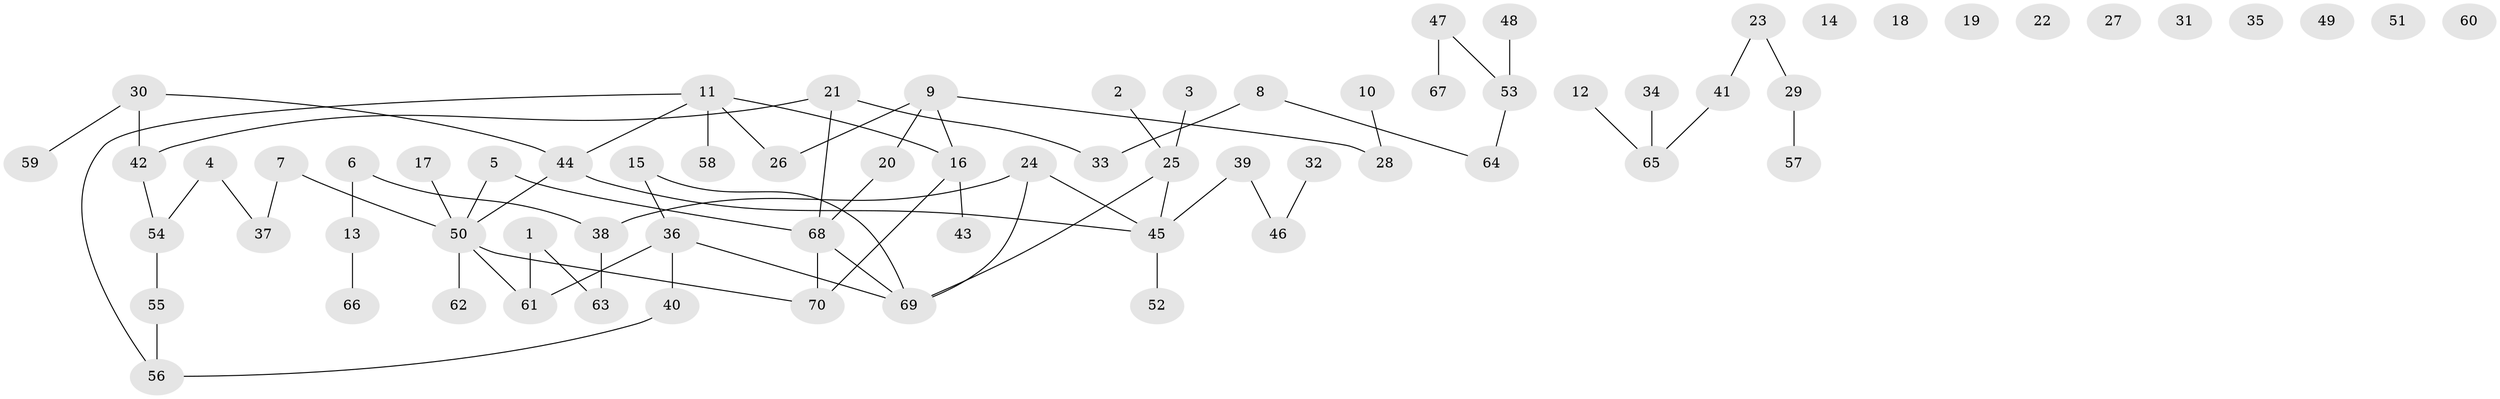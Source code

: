 // coarse degree distribution, {1: 0.30303030303030304, 3: 0.18181818181818182, 2: 0.2727272727272727, 4: 0.18181818181818182, 6: 0.06060606060606061}
// Generated by graph-tools (version 1.1) at 2025/35/03/04/25 23:35:51]
// undirected, 70 vertices, 71 edges
graph export_dot {
  node [color=gray90,style=filled];
  1;
  2;
  3;
  4;
  5;
  6;
  7;
  8;
  9;
  10;
  11;
  12;
  13;
  14;
  15;
  16;
  17;
  18;
  19;
  20;
  21;
  22;
  23;
  24;
  25;
  26;
  27;
  28;
  29;
  30;
  31;
  32;
  33;
  34;
  35;
  36;
  37;
  38;
  39;
  40;
  41;
  42;
  43;
  44;
  45;
  46;
  47;
  48;
  49;
  50;
  51;
  52;
  53;
  54;
  55;
  56;
  57;
  58;
  59;
  60;
  61;
  62;
  63;
  64;
  65;
  66;
  67;
  68;
  69;
  70;
  1 -- 61;
  1 -- 63;
  2 -- 25;
  3 -- 25;
  4 -- 37;
  4 -- 54;
  5 -- 50;
  5 -- 68;
  6 -- 13;
  6 -- 38;
  7 -- 37;
  7 -- 50;
  8 -- 33;
  8 -- 64;
  9 -- 16;
  9 -- 20;
  9 -- 26;
  9 -- 28;
  10 -- 28;
  11 -- 16;
  11 -- 26;
  11 -- 44;
  11 -- 56;
  11 -- 58;
  12 -- 65;
  13 -- 66;
  15 -- 36;
  15 -- 69;
  16 -- 43;
  16 -- 70;
  17 -- 50;
  20 -- 68;
  21 -- 33;
  21 -- 42;
  21 -- 68;
  23 -- 29;
  23 -- 41;
  24 -- 38;
  24 -- 45;
  24 -- 69;
  25 -- 45;
  25 -- 69;
  29 -- 57;
  30 -- 42;
  30 -- 44;
  30 -- 59;
  32 -- 46;
  34 -- 65;
  36 -- 40;
  36 -- 61;
  36 -- 69;
  38 -- 63;
  39 -- 45;
  39 -- 46;
  40 -- 56;
  41 -- 65;
  42 -- 54;
  44 -- 45;
  44 -- 50;
  45 -- 52;
  47 -- 53;
  47 -- 67;
  48 -- 53;
  50 -- 61;
  50 -- 62;
  50 -- 70;
  53 -- 64;
  54 -- 55;
  55 -- 56;
  68 -- 69;
  68 -- 70;
}
